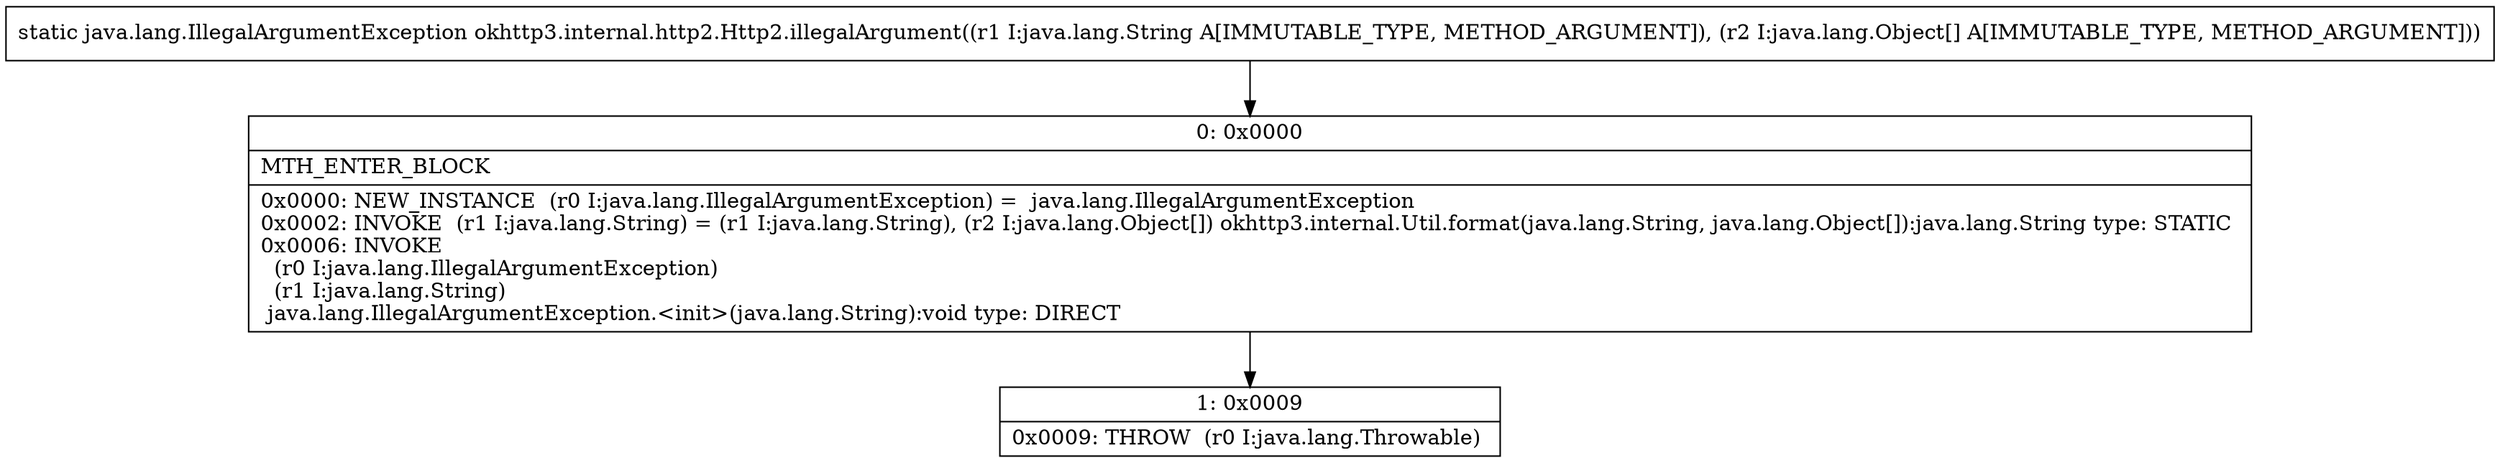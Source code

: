 digraph "CFG forokhttp3.internal.http2.Http2.illegalArgument(Ljava\/lang\/String;[Ljava\/lang\/Object;)Ljava\/lang\/IllegalArgumentException;" {
Node_0 [shape=record,label="{0\:\ 0x0000|MTH_ENTER_BLOCK\l|0x0000: NEW_INSTANCE  (r0 I:java.lang.IllegalArgumentException) =  java.lang.IllegalArgumentException \l0x0002: INVOKE  (r1 I:java.lang.String) = (r1 I:java.lang.String), (r2 I:java.lang.Object[]) okhttp3.internal.Util.format(java.lang.String, java.lang.Object[]):java.lang.String type: STATIC \l0x0006: INVOKE  \l  (r0 I:java.lang.IllegalArgumentException)\l  (r1 I:java.lang.String)\l java.lang.IllegalArgumentException.\<init\>(java.lang.String):void type: DIRECT \l}"];
Node_1 [shape=record,label="{1\:\ 0x0009|0x0009: THROW  (r0 I:java.lang.Throwable) \l}"];
MethodNode[shape=record,label="{static java.lang.IllegalArgumentException okhttp3.internal.http2.Http2.illegalArgument((r1 I:java.lang.String A[IMMUTABLE_TYPE, METHOD_ARGUMENT]), (r2 I:java.lang.Object[] A[IMMUTABLE_TYPE, METHOD_ARGUMENT])) }"];
MethodNode -> Node_0;
Node_0 -> Node_1;
}

